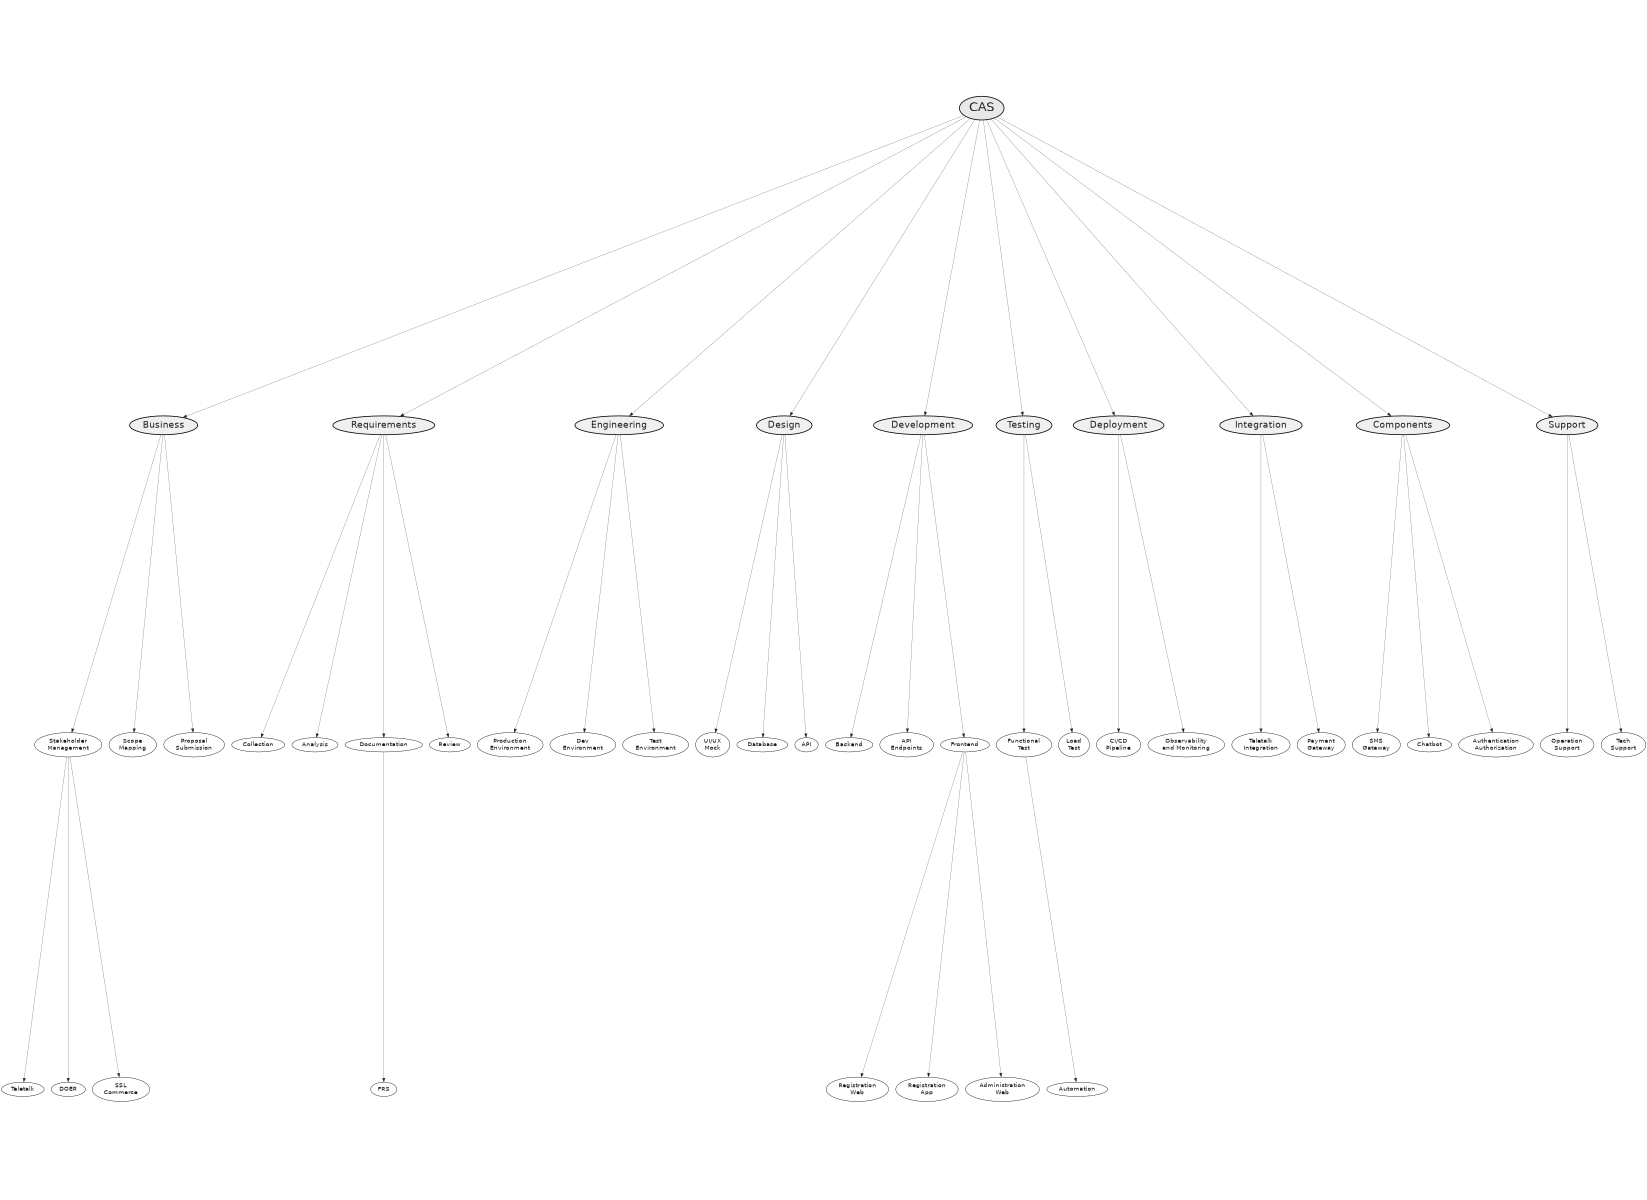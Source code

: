 digraph g {
  size="11,8"
  ratio=fill
  center=true
  # compound=true
  dpi=96

  # neato specific
  mode=KK
  # model=circuit
  # model=subset


  edge [penwidth="0.5" color="#202020" style="solid,"];
  node [shape=ellipse penwidth="1.0" fillcolor="#E0E0E0" fontcolor="#202020" fontname="Helvetica" fontsize=16]


  CAS [penwidth="2.0" style=filled fillcolor="#E8E8E8" fontcolor="#202020" fontname="Helvetica" fontsize=32]
  Business [penwidth="2.0" style=filled fillcolor="#F0F0F0" fontcolor="#202020" fontname="Helvetica" fontsize=24]
  Requirements [penwidth="2.0" style=filled fillcolor="#F0F0F0" fontcolor="#202020" fontname="Helvetica" fontsize=24]
  Engineering [penwidth="2.0" style=filled fillcolor="#F0F0F0" fontcolor="#202020" fontname="Helvetica" fontsize=24]
  Design [penwidth="2.0" style=filled fillcolor="#F0F0F0" fontcolor="#202020" fontname="Helvetica" fontsize=24]
  Development [penwidth="2.0" style=filled fillcolor="#F0F0F0" fontcolor="#202020" fontname="Helvetica" fontsize=24]
  Testing [penwidth="2.0" style=filled fillcolor="#F0F0F0" fontcolor="#202020" fontname="Helvetica" fontsize=24]
  Deployment [penwidth="2.0" style=filled fillcolor="#F0F0F0" fontcolor="#202020" fontname="Helvetica" fontsize=24]
  Integration [penwidth="2.0" style=filled fillcolor="#F0F0F0" fontcolor="#202020" fontname="Helvetica" fontsize=24]
  Components [penwidth="2.0" style=filled fillcolor="#F0F0F0" fontcolor="#202020" fontname="Helvetica" fontsize=24]
  Support [penwidth="2.0" style=filled fillcolor="#F0F0F0" fontcolor="#202020" fontname="Helvetica" fontsize=24]


  edge [len=4]
  CAS -> Business
  CAS -> Requirements
  CAS -> Engineering
  CAS -> Design
  CAS -> Development
  CAS -> Testing
  CAS -> Deployment
  CAS -> Integration
  CAS -> Components
  CAS -> Support


  node [shape=ellipse penwidth="1.0" fillcolor="#E0E0E0" fontcolor="#202020" fontname="Helvetica" fontsize=16]
  edge [len=3]

  Business -> "Stakeholder\nManagement"
  Business -> "Scope\nMapping"
  Business -> "Proposal\nSubmission"

  "Stakeholder\nManagement" -> Teletalk
  "Stakeholder\nManagement" -> DOER
  "Stakeholder\nManagement" -> "SSL\nCommerce"


  Requirements -> Collection
  Requirements -> Analysis
  Requirements -> Documentation
  Requirements -> Review

  Documentation -> FRS [len=2]


  Engineering -> "Production\nEnvironment"
  Engineering -> "Dev\nEnvironment"
  Engineering -> "Test\nEnvironment"


  Design -> "UI/UX\nMock"
  Design -> Database
  Design -> API


  Development -> Backend
  Development -> "API\nEndpoints"
  Development -> Frontend

  Frontend -> "Registration\nWeb" [len=2]
  Frontend -> "Registration\nApp" [len=2]
  Frontend -> "Administration\nWeb" [len=2]


  Testing -> "Functional\nTest"
  Testing -> "Load\nTest"

  "Functional\nTest" -> Automation [len=2]


  Deployment -> "CI/CD\nPipeline"
  Deployment -> "Observability\nand Monitoring"


  Integration -> "Teletalk\nIntegration"
  Integration -> "Payment\nGateway"

  Components -> "SMS\nGateway"
  Components -> Chatbot
  Components -> "Authentication\nAuthorization"


  Support -> "Operation\nSupport"
  Support -> "Tech\nSupport"

}

